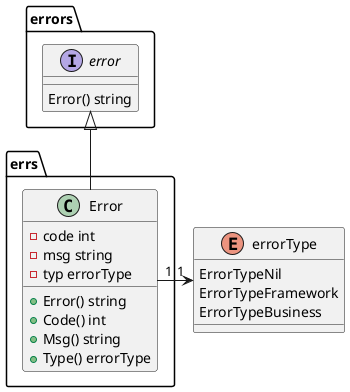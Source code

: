 @startuml

package errors {
	interface error {
		Error() string
	}
}

enum errorType {
	ErrorTypeNil
	ErrorTypeFramework
	ErrorTypeBusiness
}

package errs {
	class Error {
		-code int
		-msg string
		-typ errorType
		+Error() string
		+Code() int
		+Msg() string
		+Type() errorType
	}

	Error -up-|> error
	Error "1" -right-> "1" errorType
}

@enduml